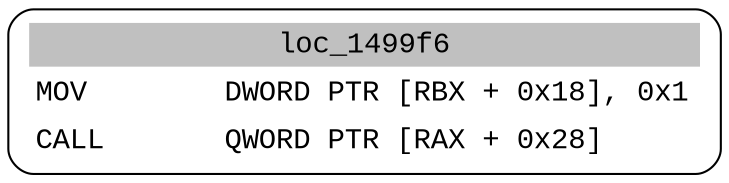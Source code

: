 digraph asm_graph {
1941 [
shape="Mrecord" fontname="Courier New"label =<<table border="0" cellborder="0" cellpadding="3"><tr><td align="center" colspan="2" bgcolor="grey">loc_1499f6</td></tr><tr><td align="left">MOV        DWORD PTR [RBX + 0x18], 0x1</td></tr><tr><td align="left">CALL       QWORD PTR [RAX + 0x28]</td></tr></table>> ];
}